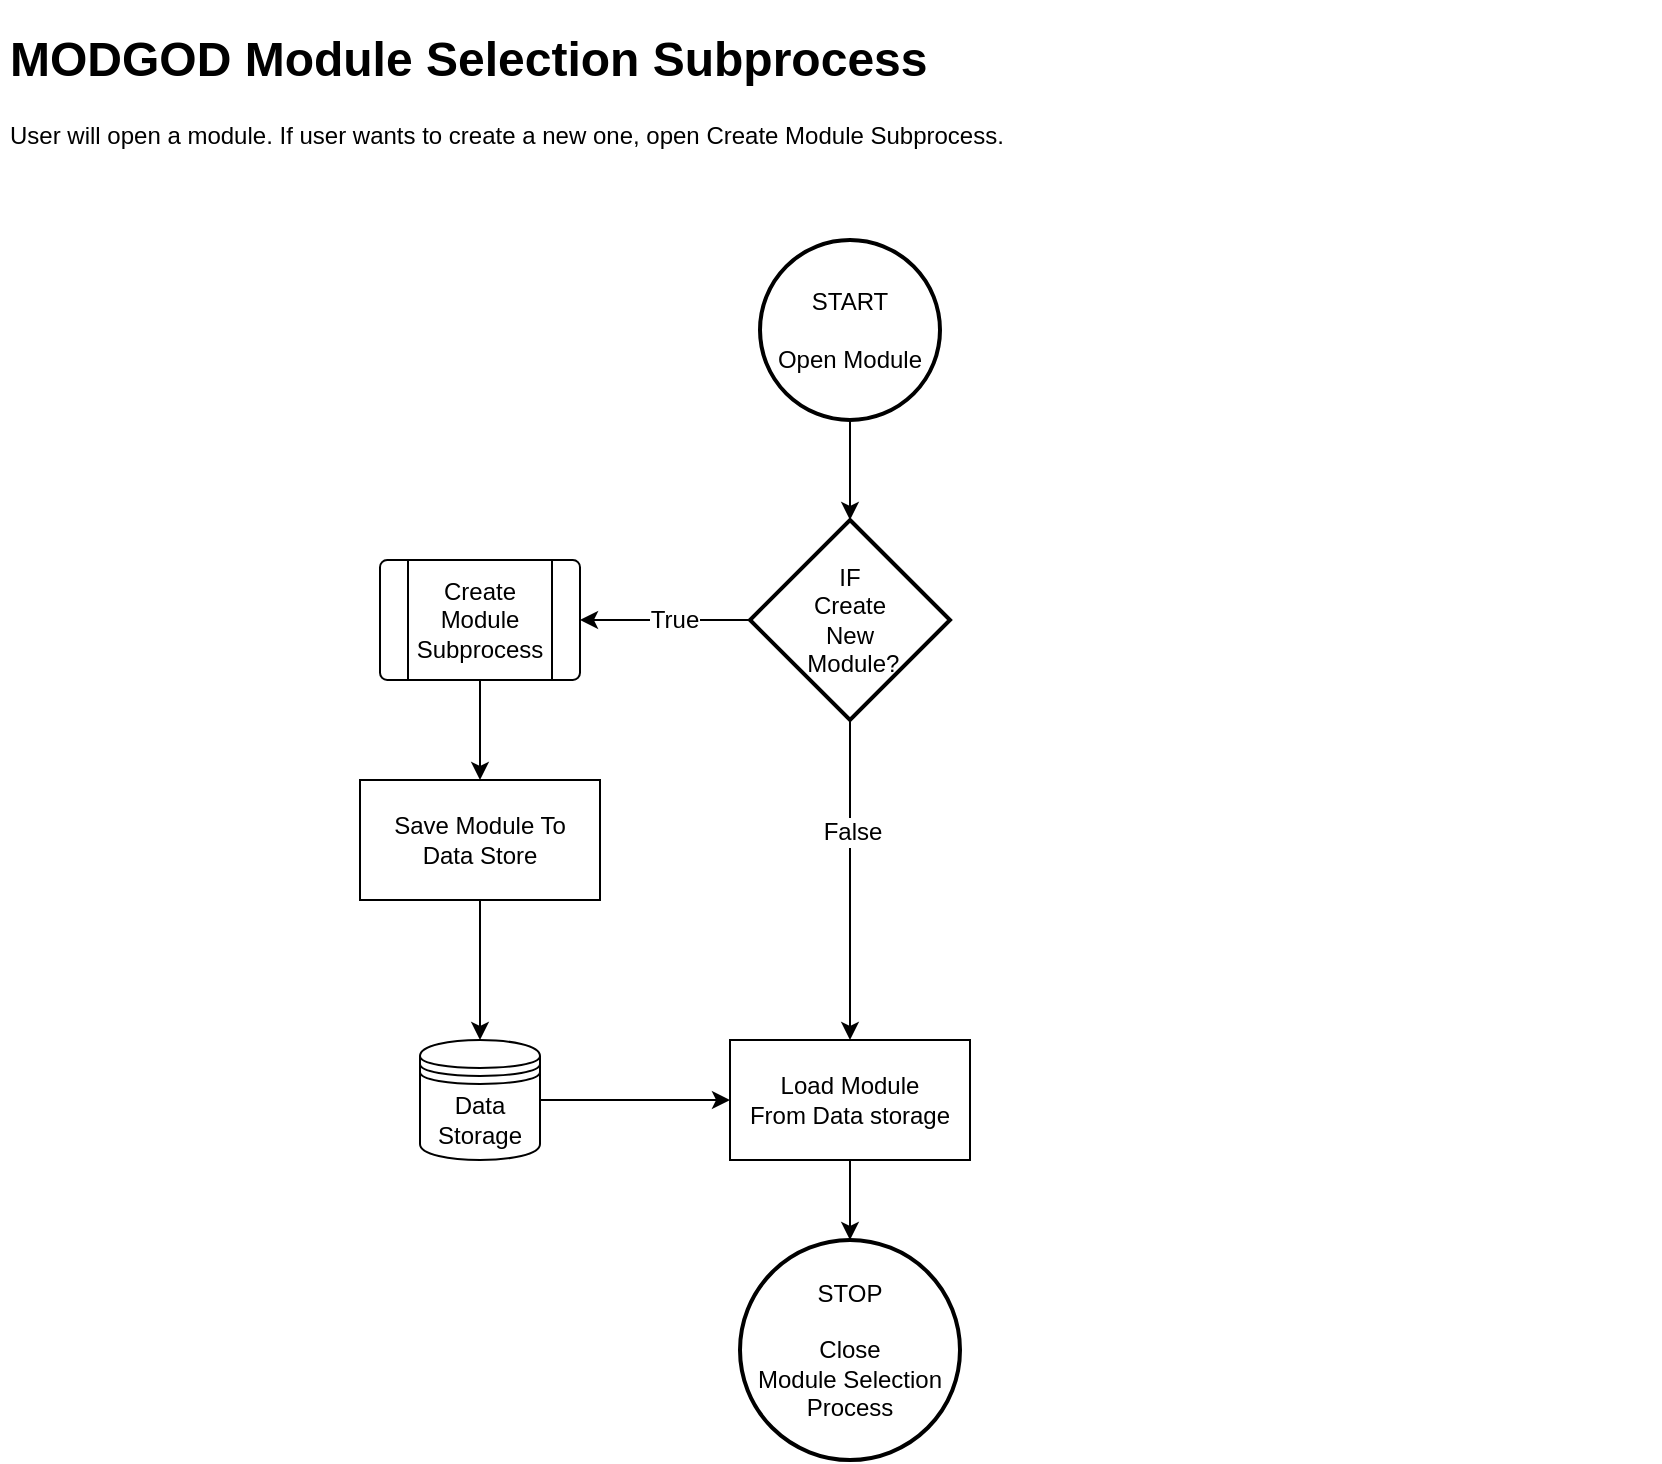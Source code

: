 <mxfile version="20.6.2" type="device"><diagram id="zRx6mBnDStIuMqTZuLI2" name="Page-1"><mxGraphModel dx="1648" dy="820" grid="1" gridSize="10" guides="1" tooltips="1" connect="1" arrows="1" fold="1" page="1" pageScale="1" pageWidth="850" pageHeight="1100" math="0" shadow="0"><root><mxCell id="0"/><mxCell id="1" parent="0"/><mxCell id="IPpl7k7P6EEZoNNVX-f9-40" style="edgeStyle=orthogonalEdgeStyle;rounded=0;orthogonalLoop=1;jettySize=auto;html=1;entryX=0.5;entryY=0;entryDx=0;entryDy=0;entryPerimeter=0;" parent="1" source="IPpl7k7P6EEZoNNVX-f9-1" target="57yRYyxZZYPHvzj0g9PL-2" edge="1"><mxGeometry relative="1" as="geometry"><mxPoint x="425" y="240" as="targetPoint"/></mxGeometry></mxCell><mxCell id="IPpl7k7P6EEZoNNVX-f9-1" value="START&lt;br&gt;&lt;br&gt;Open Module" style="strokeWidth=2;html=1;shape=mxgraph.flowchart.start_2;whiteSpace=wrap;" parent="1" vertex="1"><mxGeometry x="390" y="120" width="90" height="90" as="geometry"/></mxCell><mxCell id="Nx1hkX323rdk_XEKobkm-43" value="STOP&lt;br&gt;&lt;br&gt;Close&lt;br&gt;Module Selection&lt;br&gt;Process" style="strokeWidth=2;html=1;shape=mxgraph.flowchart.start_2;whiteSpace=wrap;" parent="1" vertex="1"><mxGeometry x="380" y="620" width="110" height="110" as="geometry"/></mxCell><mxCell id="57yRYyxZZYPHvzj0g9PL-3" style="edgeStyle=orthogonalEdgeStyle;rounded=0;orthogonalLoop=1;jettySize=auto;html=1;exitX=0.5;exitY=1;exitDx=0;exitDy=0;exitPerimeter=0;fontSize=12;entryX=0.5;entryY=0;entryDx=0;entryDy=0;" parent="1" source="57yRYyxZZYPHvzj0g9PL-2" target="57yRYyxZZYPHvzj0g9PL-10" edge="1"><mxGeometry relative="1" as="geometry"><mxPoint x="425" y="390" as="targetPoint"/></mxGeometry></mxCell><mxCell id="57yRYyxZZYPHvzj0g9PL-6" value="False" style="edgeLabel;html=1;align=center;verticalAlign=middle;resizable=0;points=[];fontSize=12;" parent="57yRYyxZZYPHvzj0g9PL-3" vertex="1" connectable="0"><mxGeometry x="-0.298" y="1" relative="1" as="geometry"><mxPoint as="offset"/></mxGeometry></mxCell><mxCell id="57yRYyxZZYPHvzj0g9PL-25" style="edgeStyle=orthogonalEdgeStyle;rounded=0;orthogonalLoop=1;jettySize=auto;html=1;exitX=0;exitY=0.5;exitDx=0;exitDy=0;exitPerimeter=0;entryX=1;entryY=0.5;entryDx=0;entryDy=0;fontSize=12;" parent="1" source="57yRYyxZZYPHvzj0g9PL-2" target="57yRYyxZZYPHvzj0g9PL-19" edge="1"><mxGeometry relative="1" as="geometry"/></mxCell><mxCell id="57yRYyxZZYPHvzj0g9PL-26" value="True" style="edgeLabel;html=1;align=center;verticalAlign=middle;resizable=0;points=[];fontSize=12;" parent="57yRYyxZZYPHvzj0g9PL-25" vertex="1" connectable="0"><mxGeometry x="-0.093" relative="1" as="geometry"><mxPoint as="offset"/></mxGeometry></mxCell><mxCell id="57yRYyxZZYPHvzj0g9PL-2" value="IF&lt;br&gt;Create&lt;br&gt;New&lt;br&gt;&amp;nbsp;Module?" style="strokeWidth=2;html=1;shape=mxgraph.flowchart.decision;whiteSpace=wrap;" parent="1" vertex="1"><mxGeometry x="385" y="260" width="100" height="100" as="geometry"/></mxCell><mxCell id="57yRYyxZZYPHvzj0g9PL-17" style="edgeStyle=orthogonalEdgeStyle;rounded=0;orthogonalLoop=1;jettySize=auto;html=1;exitX=0.5;exitY=1;exitDx=0;exitDy=0;fontSize=12;" parent="1" source="57yRYyxZZYPHvzj0g9PL-10" target="Nx1hkX323rdk_XEKobkm-43" edge="1"><mxGeometry relative="1" as="geometry"/></mxCell><mxCell id="57yRYyxZZYPHvzj0g9PL-10" value="Load Module&lt;br&gt;From Data storage" style="rounded=0;whiteSpace=wrap;html=1;fontSize=12;" parent="1" vertex="1"><mxGeometry x="375" y="520" width="120" height="60" as="geometry"/></mxCell><mxCell id="57yRYyxZZYPHvzj0g9PL-13" style="edgeStyle=orthogonalEdgeStyle;rounded=0;orthogonalLoop=1;jettySize=auto;html=1;exitX=1;exitY=0.5;exitDx=0;exitDy=0;entryX=0;entryY=0.5;entryDx=0;entryDy=0;fontSize=12;" parent="1" source="57yRYyxZZYPHvzj0g9PL-11" target="57yRYyxZZYPHvzj0g9PL-10" edge="1"><mxGeometry relative="1" as="geometry"/></mxCell><mxCell id="57yRYyxZZYPHvzj0g9PL-11" value="Data&lt;br&gt;Storage" style="shape=datastore;whiteSpace=wrap;html=1;fontSize=12;" parent="1" vertex="1"><mxGeometry x="220" y="520" width="60" height="60" as="geometry"/></mxCell><mxCell id="57yRYyxZZYPHvzj0g9PL-23" style="edgeStyle=orthogonalEdgeStyle;rounded=0;orthogonalLoop=1;jettySize=auto;html=1;exitX=0.5;exitY=1;exitDx=0;exitDy=0;fontSize=12;" parent="1" source="57yRYyxZZYPHvzj0g9PL-19" target="57yRYyxZZYPHvzj0g9PL-22" edge="1"><mxGeometry relative="1" as="geometry"/></mxCell><mxCell id="57yRYyxZZYPHvzj0g9PL-19" value="Create Module&lt;br&gt;Subprocess" style="verticalLabelPosition=middle;verticalAlign=middle;html=1;shape=process;whiteSpace=wrap;rounded=1;size=0.14;arcSize=6;fontSize=12;labelPosition=center;align=center;" parent="1" vertex="1"><mxGeometry x="200" y="280" width="100" height="60" as="geometry"/></mxCell><mxCell id="57yRYyxZZYPHvzj0g9PL-24" style="edgeStyle=orthogonalEdgeStyle;rounded=0;orthogonalLoop=1;jettySize=auto;html=1;fontSize=12;" parent="1" source="57yRYyxZZYPHvzj0g9PL-22" target="57yRYyxZZYPHvzj0g9PL-11" edge="1"><mxGeometry relative="1" as="geometry"/></mxCell><mxCell id="57yRYyxZZYPHvzj0g9PL-22" value="Save Module To&lt;br&gt;Data Store" style="rounded=0;whiteSpace=wrap;html=1;fontSize=12;" parent="1" vertex="1"><mxGeometry x="190" y="390" width="120" height="60" as="geometry"/></mxCell><mxCell id="Jo_BDQ90OpbFQth5jIg7-1" value="&lt;h1&gt;MODGOD Module Selection Subprocess&lt;/h1&gt;&lt;p&gt;User will open a module. If user wants to create a new one, open Create Module Subprocess.&lt;/p&gt;" style="text;html=1;strokeColor=none;fillColor=none;spacing=5;spacingTop=-20;whiteSpace=wrap;overflow=hidden;rounded=0;" vertex="1" parent="1"><mxGeometry x="10" y="10" width="830" height="120" as="geometry"/></mxCell></root></mxGraphModel></diagram></mxfile>